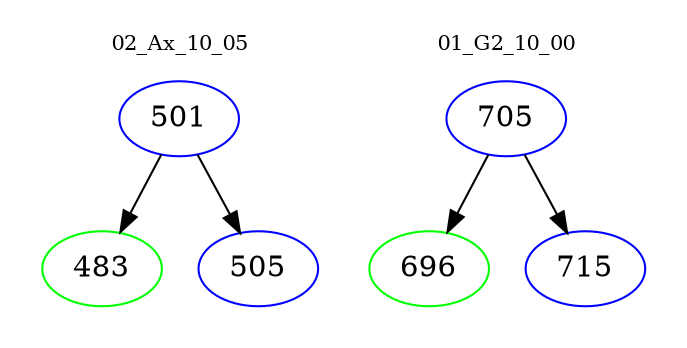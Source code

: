 digraph{
subgraph cluster_0 {
color = white
label = "02_Ax_10_05";
fontsize=10;
T0_501 [label="501", color="blue"]
T0_501 -> T0_483 [color="black"]
T0_483 [label="483", color="green"]
T0_501 -> T0_505 [color="black"]
T0_505 [label="505", color="blue"]
}
subgraph cluster_1 {
color = white
label = "01_G2_10_00";
fontsize=10;
T1_705 [label="705", color="blue"]
T1_705 -> T1_696 [color="black"]
T1_696 [label="696", color="green"]
T1_705 -> T1_715 [color="black"]
T1_715 [label="715", color="blue"]
}
}
